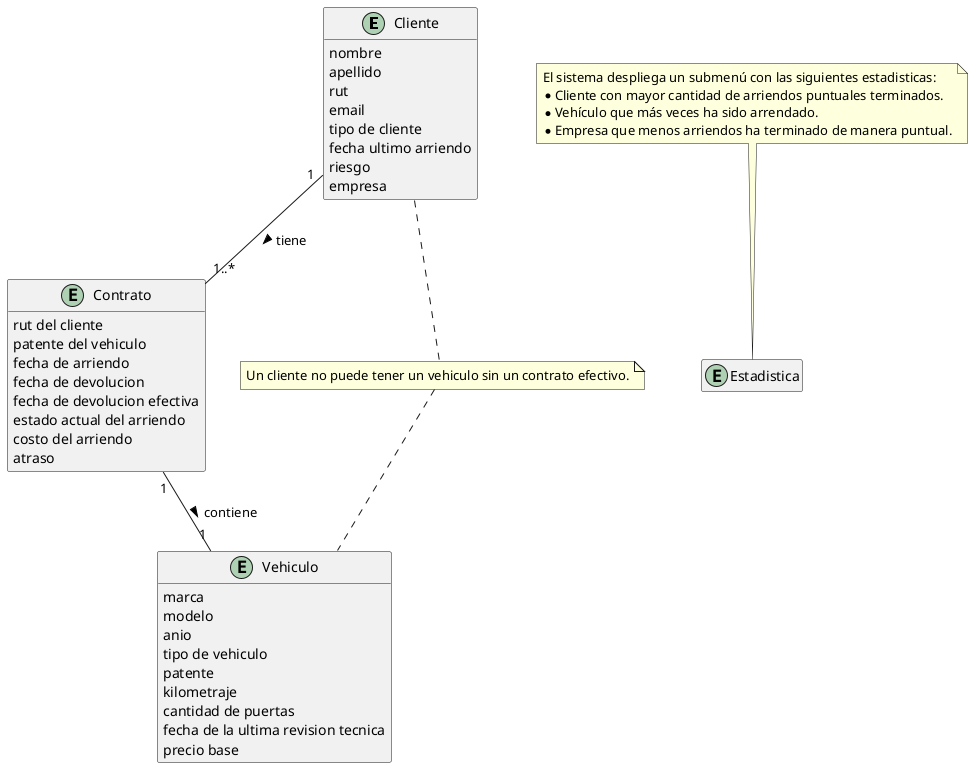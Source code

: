 @startuml
hide empty members

entity Cliente{
nombre
apellido
rut
email
tipo de cliente
fecha ultimo arriendo
riesgo
empresa
}

entity Vehiculo{
marca
modelo
anio
tipo de vehiculo
patente
kilometraje
cantidad de puertas
fecha de la ultima revision tecnica
precio base
}

entity Contrato{
rut del cliente
patente del vehiculo
fecha de arriendo
fecha de devolucion
fecha de devolucion efectiva
estado actual del arriendo
costo del arriendo
atraso
}

entity Estadistica{
}

Cliente "1" -- "1..*" Contrato : > tiene

Contrato "1" -- "1" Vehiculo : > contiene

note "El sistema despliega un submenú con las siguientes estadisticas: \n*Cliente con mayor cantidad de arriendos puntuales terminados. \n*Vehículo que más veces ha sido arrendado. \n*Empresa que menos arriendos ha terminado de manera puntual." as N1

N1..Estadistica

note "Un cliente no puede tener un vehiculo sin un contrato efectivo." as N2

Cliente..N2
N2..Vehiculo

@enduml